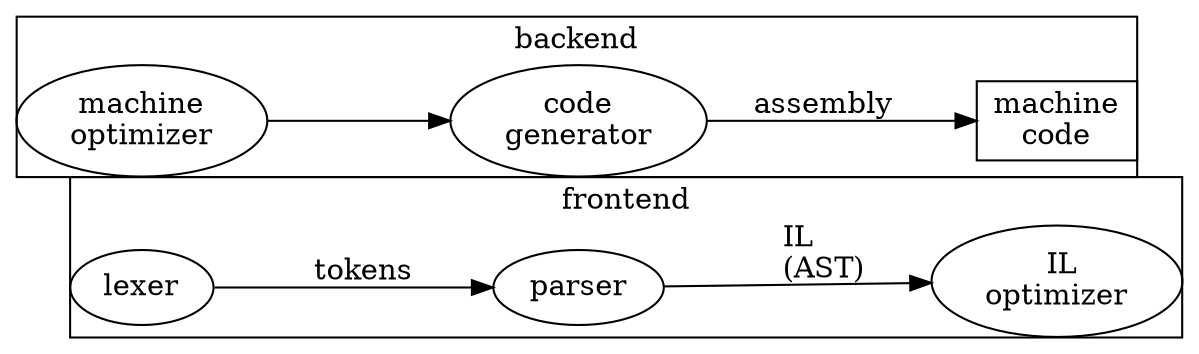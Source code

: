 digraph compiler { 
margin=0;
pad=0;
//nodesep=0;
rankdir=LR;
//compound=true;

	subgraph cluster_frontend { label="frontend";
	//rankdir=LR;
		lexer -> parser [label=" tokens"];
		parser -> ILopt [label=" IL\l (AST)"];
		ILopt [label=" IL\noptimizer"];
	}

	subgraph cluster_backend { label="backend"; pad=1;
	//rankdir=LR;
		Mopt -> codegen;
		Mopt [label="machine\noptimizer"];
		{ codegen [label="code\ngenerator"] } ->asm [label=" assembly"];
		asm [label ="machine\lcode",shape=box];
	}

}

